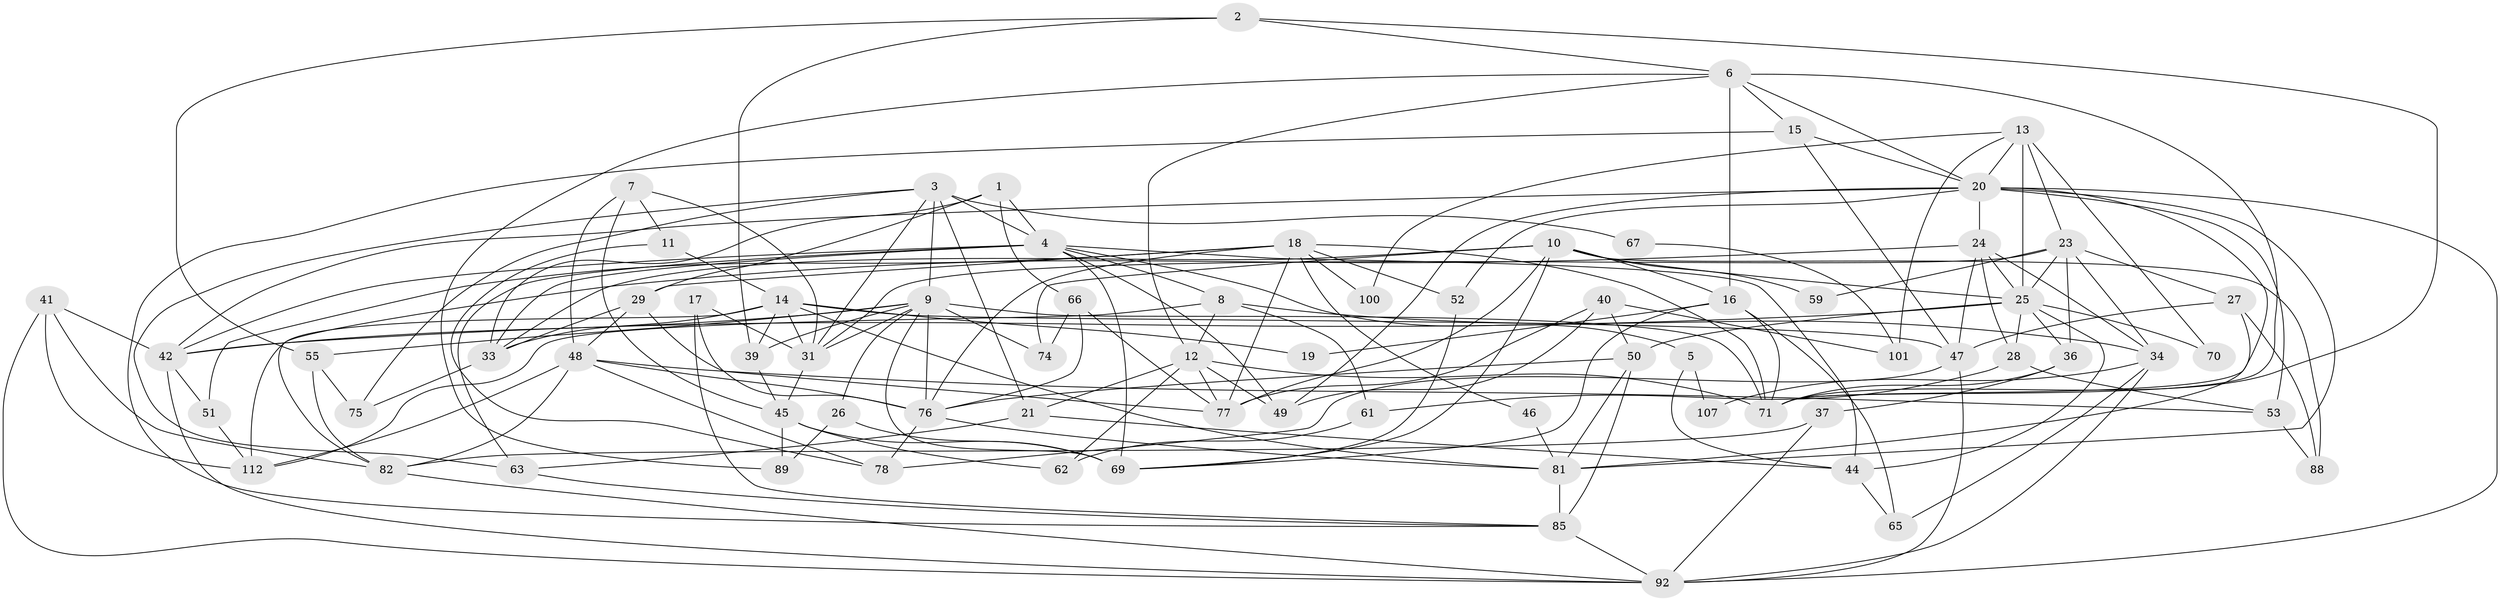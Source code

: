 // Generated by graph-tools (version 1.1) at 2025/23/03/03/25 07:23:59]
// undirected, 73 vertices, 182 edges
graph export_dot {
graph [start="1"]
  node [color=gray90,style=filled];
  1;
  2 [super="+57"];
  3 [super="+43"];
  4 [super="+114"];
  5;
  6 [super="+87"];
  7;
  8 [super="+22"];
  9 [super="+54"];
  10 [super="+97"];
  11;
  12 [super="+56"];
  13 [super="+91"];
  14 [super="+115"];
  15;
  16 [super="+111"];
  17 [super="+35"];
  18 [super="+58"];
  19;
  20 [super="+32"];
  21 [super="+60"];
  23 [super="+98"];
  24 [super="+79"];
  25 [super="+94"];
  26 [super="+30"];
  27;
  28 [super="+95"];
  29 [super="+108"];
  31 [super="+106"];
  33;
  34 [super="+73"];
  36 [super="+38"];
  37;
  39;
  40 [super="+102"];
  41 [super="+93"];
  42 [super="+83"];
  44;
  45 [super="+86"];
  46;
  47 [super="+113"];
  48 [super="+105"];
  49;
  50 [super="+99"];
  51;
  52;
  53 [super="+72"];
  55;
  59;
  61;
  62 [super="+64"];
  63 [super="+110"];
  65;
  66 [super="+68"];
  67;
  69 [super="+96"];
  70;
  71 [super="+90"];
  74;
  75;
  76 [super="+84"];
  77 [super="+80"];
  78;
  81;
  82 [super="+103"];
  85 [super="+104"];
  88;
  89;
  92 [super="+109"];
  100;
  101;
  107;
  112;
  1 -- 4;
  1 -- 29;
  1 -- 33;
  1 -- 66;
  2 -- 6;
  2 -- 55;
  2 -- 71;
  2 -- 39;
  3 -- 4 [weight=2];
  3 -- 9;
  3 -- 67;
  3 -- 75;
  3 -- 63;
  3 -- 31;
  3 -- 21;
  4 -- 33;
  4 -- 42;
  4 -- 69;
  4 -- 49;
  4 -- 5;
  4 -- 8;
  4 -- 44;
  4 -- 63;
  5 -- 44;
  5 -- 107;
  6 -- 15;
  6 -- 71;
  6 -- 89;
  6 -- 12;
  6 -- 16;
  6 -- 20;
  7 -- 11;
  7 -- 31;
  7 -- 45;
  7 -- 48;
  8 -- 61;
  8 -- 112;
  8 -- 12;
  8 -- 34;
  9 -- 69;
  9 -- 39;
  9 -- 71;
  9 -- 42;
  9 -- 74;
  9 -- 76;
  9 -- 55;
  9 -- 26;
  9 -- 31;
  10 -- 16;
  10 -- 59;
  10 -- 25;
  10 -- 33;
  10 -- 69;
  10 -- 74;
  10 -- 88;
  10 -- 77;
  11 -- 78;
  11 -- 14;
  12 -- 49;
  12 -- 62;
  12 -- 71;
  12 -- 77;
  12 -- 21;
  13 -- 100;
  13 -- 25 [weight=2];
  13 -- 101;
  13 -- 70;
  13 -- 23;
  13 -- 20;
  14 -- 39;
  14 -- 19;
  14 -- 112;
  14 -- 33;
  14 -- 81;
  14 -- 47;
  14 -- 31;
  15 -- 85;
  15 -- 47;
  15 -- 20;
  16 -- 71;
  16 -- 65;
  16 -- 19;
  16 -- 69;
  17 -- 76 [weight=2];
  17 -- 85;
  17 -- 31;
  18 -- 51;
  18 -- 76;
  18 -- 46;
  18 -- 71;
  18 -- 100;
  18 -- 52;
  18 -- 29;
  18 -- 77;
  20 -- 81;
  20 -- 49;
  20 -- 53;
  20 -- 71;
  20 -- 52;
  20 -- 24;
  20 -- 42;
  20 -- 92;
  21 -- 63;
  21 -- 44;
  23 -- 34;
  23 -- 59;
  23 -- 25;
  23 -- 27;
  23 -- 31;
  23 -- 36;
  24 -- 34;
  24 -- 82;
  24 -- 25;
  24 -- 28;
  24 -- 47;
  25 -- 42;
  25 -- 28;
  25 -- 70;
  25 -- 44;
  25 -- 36;
  25 -- 50;
  26 -- 69 [weight=2];
  26 -- 89;
  27 -- 81;
  27 -- 88;
  27 -- 47;
  28 -- 61;
  28 -- 53;
  29 -- 33;
  29 -- 48;
  29 -- 77;
  31 -- 45;
  33 -- 75;
  34 -- 92;
  34 -- 65;
  34 -- 107;
  36 -- 71;
  36 -- 37;
  37 -- 92;
  37 -- 82;
  39 -- 45;
  40 -- 101;
  40 -- 49;
  40 -- 77;
  40 -- 50;
  41 -- 42;
  41 -- 112;
  41 -- 82;
  41 -- 92;
  42 -- 92;
  42 -- 51;
  44 -- 65;
  45 -- 69;
  45 -- 89;
  45 -- 62;
  46 -- 81;
  47 -- 78;
  47 -- 92;
  48 -- 78;
  48 -- 76;
  48 -- 112;
  48 -- 82;
  48 -- 53;
  50 -- 81;
  50 -- 85 [weight=2];
  50 -- 76;
  51 -- 112;
  52 -- 69;
  53 -- 88;
  55 -- 75;
  55 -- 82;
  61 -- 62;
  63 -- 85;
  66 -- 76;
  66 -- 77;
  66 -- 74;
  67 -- 101;
  76 -- 81;
  76 -- 78;
  81 -- 85;
  82 -- 92;
  85 -- 92;
}
